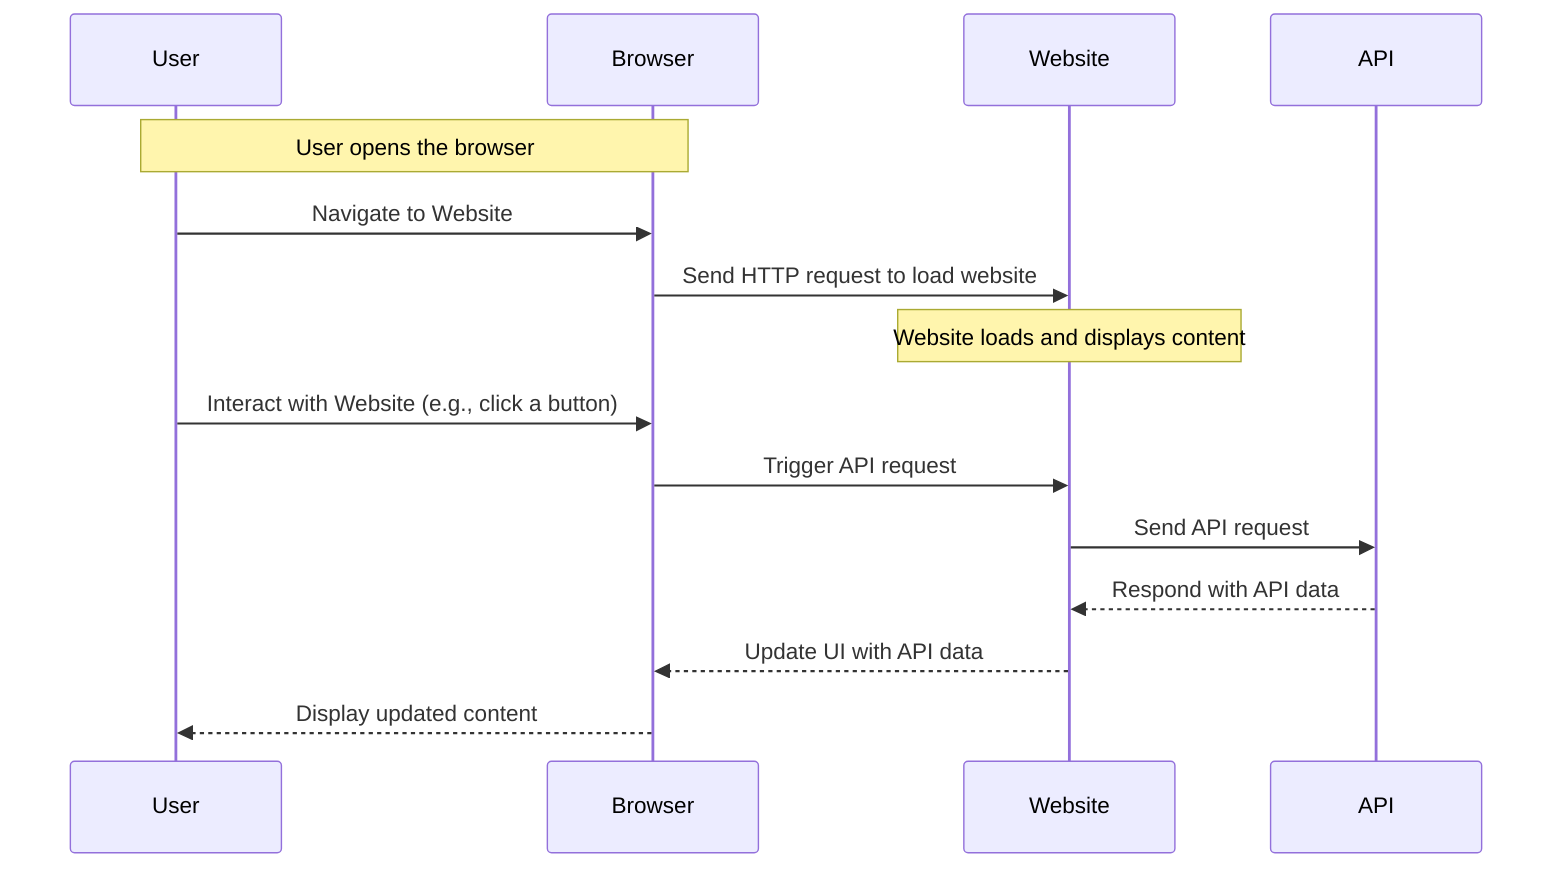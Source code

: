 sequenceDiagram
  participant User
  participant Browser
  participant Website
  participant API

  Note over User, Browser: User opens the browser

  User->>Browser: Navigate to Website
  Browser->>Website: Send HTTP request to load website

  Note over Website: Website loads and displays content

  User->>Browser: Interact with Website (e.g., click a button)
  Browser->>Website: Trigger API request

  Website->>API: Send API request
  API-->>Website: Respond with API data

  Website-->>Browser: Update UI with API data
  Browser-->>User: Display updated content